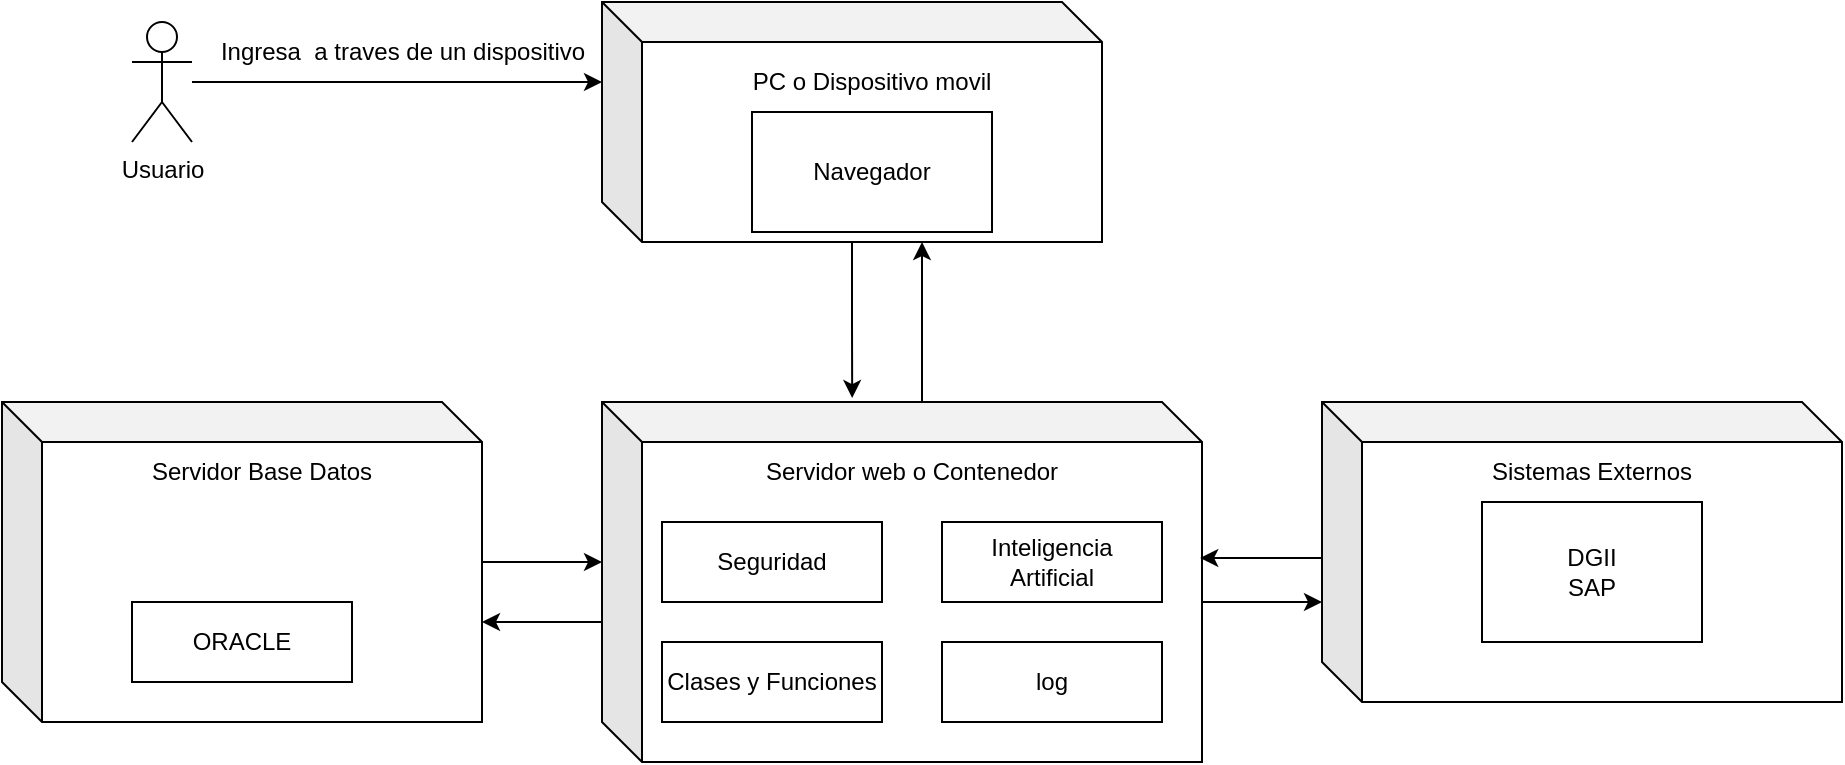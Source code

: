 <mxfile version="23.1.1" type="github">
  <diagram name="Page-1" id="SBumNpIL5f2dvw_bnWDl">
    <mxGraphModel dx="878" dy="514" grid="1" gridSize="10" guides="1" tooltips="1" connect="1" arrows="1" fold="1" page="1" pageScale="1" pageWidth="850" pageHeight="1100" math="0" shadow="0">
      <root>
        <mxCell id="0" />
        <mxCell id="1" parent="0" />
        <mxCell id="6Ylm1_fSuR9k7BhFqcKW-1" value="" style="shape=cube;whiteSpace=wrap;html=1;boundedLbl=1;backgroundOutline=1;darkOpacity=0.05;darkOpacity2=0.1;" vertex="1" parent="1">
          <mxGeometry x="310" y="100" width="250" height="120" as="geometry" />
        </mxCell>
        <mxCell id="6Ylm1_fSuR9k7BhFqcKW-2" value="Usuario" style="shape=umlActor;verticalLabelPosition=bottom;verticalAlign=top;html=1;outlineConnect=0;" vertex="1" parent="1">
          <mxGeometry x="75" y="110" width="30" height="60" as="geometry" />
        </mxCell>
        <mxCell id="6Ylm1_fSuR9k7BhFqcKW-3" style="edgeStyle=orthogonalEdgeStyle;rounded=0;orthogonalLoop=1;jettySize=auto;html=1;" edge="1" parent="1" source="6Ylm1_fSuR9k7BhFqcKW-2">
          <mxGeometry relative="1" as="geometry">
            <mxPoint x="310" y="140" as="targetPoint" />
            <Array as="points">
              <mxPoint x="310" y="140" />
            </Array>
          </mxGeometry>
        </mxCell>
        <mxCell id="6Ylm1_fSuR9k7BhFqcKW-4" value="PC o Dispositivo movil" style="text;html=1;strokeColor=none;fillColor=none;align=center;verticalAlign=middle;whiteSpace=wrap;rounded=0;" vertex="1" parent="1">
          <mxGeometry x="350" y="125" width="190" height="30" as="geometry" />
        </mxCell>
        <mxCell id="6Ylm1_fSuR9k7BhFqcKW-5" value="Navegador" style="rounded=0;whiteSpace=wrap;html=1;" vertex="1" parent="1">
          <mxGeometry x="385" y="155" width="120" height="60" as="geometry" />
        </mxCell>
        <mxCell id="6Ylm1_fSuR9k7BhFqcKW-23" value="" style="edgeStyle=orthogonalEdgeStyle;rounded=0;orthogonalLoop=1;jettySize=auto;html=1;" edge="1" parent="1" source="6Ylm1_fSuR9k7BhFqcKW-6" target="6Ylm1_fSuR9k7BhFqcKW-20">
          <mxGeometry relative="1" as="geometry">
            <Array as="points">
              <mxPoint x="630" y="400" />
              <mxPoint x="630" y="400" />
            </Array>
          </mxGeometry>
        </mxCell>
        <mxCell id="6Ylm1_fSuR9k7BhFqcKW-6" value="" style="shape=cube;whiteSpace=wrap;html=1;boundedLbl=1;backgroundOutline=1;darkOpacity=0.05;darkOpacity2=0.1;" vertex="1" parent="1">
          <mxGeometry x="310" y="300" width="300" height="180" as="geometry" />
        </mxCell>
        <mxCell id="6Ylm1_fSuR9k7BhFqcKW-7" value="Servidor web o Contenedor" style="text;html=1;strokeColor=none;fillColor=none;align=center;verticalAlign=middle;whiteSpace=wrap;rounded=0;" vertex="1" parent="1">
          <mxGeometry x="350" y="320" width="230" height="30" as="geometry" />
        </mxCell>
        <mxCell id="6Ylm1_fSuR9k7BhFqcKW-8" value="Seguridad" style="rounded=0;whiteSpace=wrap;html=1;" vertex="1" parent="1">
          <mxGeometry x="340" y="360" width="110" height="40" as="geometry" />
        </mxCell>
        <mxCell id="6Ylm1_fSuR9k7BhFqcKW-9" value="Clases y Funciones" style="rounded=0;whiteSpace=wrap;html=1;" vertex="1" parent="1">
          <mxGeometry x="340" y="420" width="110" height="40" as="geometry" />
        </mxCell>
        <mxCell id="6Ylm1_fSuR9k7BhFqcKW-10" value="Inteligencia &lt;br&gt;Artificial" style="rounded=0;whiteSpace=wrap;html=1;" vertex="1" parent="1">
          <mxGeometry x="480" y="360" width="110" height="40" as="geometry" />
        </mxCell>
        <mxCell id="6Ylm1_fSuR9k7BhFqcKW-11" value="log" style="rounded=0;whiteSpace=wrap;html=1;" vertex="1" parent="1">
          <mxGeometry x="480" y="420" width="110" height="40" as="geometry" />
        </mxCell>
        <mxCell id="6Ylm1_fSuR9k7BhFqcKW-12" style="edgeStyle=orthogonalEdgeStyle;rounded=0;orthogonalLoop=1;jettySize=auto;html=1;entryX=0.417;entryY=-0.011;entryDx=0;entryDy=0;entryPerimeter=0;" edge="1" parent="1" source="6Ylm1_fSuR9k7BhFqcKW-1" target="6Ylm1_fSuR9k7BhFqcKW-6">
          <mxGeometry relative="1" as="geometry" />
        </mxCell>
        <mxCell id="6Ylm1_fSuR9k7BhFqcKW-13" style="edgeStyle=orthogonalEdgeStyle;rounded=0;orthogonalLoop=1;jettySize=auto;html=1;" edge="1" parent="1" source="6Ylm1_fSuR9k7BhFqcKW-6">
          <mxGeometry relative="1" as="geometry">
            <mxPoint x="470" y="220" as="targetPoint" />
            <Array as="points">
              <mxPoint x="470" y="221" />
            </Array>
          </mxGeometry>
        </mxCell>
        <mxCell id="6Ylm1_fSuR9k7BhFqcKW-14" value="" style="shape=cube;whiteSpace=wrap;html=1;boundedLbl=1;backgroundOutline=1;darkOpacity=0.05;darkOpacity2=0.1;" vertex="1" parent="1">
          <mxGeometry x="10" y="300" width="240" height="160" as="geometry" />
        </mxCell>
        <mxCell id="6Ylm1_fSuR9k7BhFqcKW-15" value="Servidor Base Datos" style="text;html=1;strokeColor=none;fillColor=none;align=center;verticalAlign=middle;whiteSpace=wrap;rounded=0;" vertex="1" parent="1">
          <mxGeometry x="40" y="320" width="200" height="30" as="geometry" />
        </mxCell>
        <mxCell id="6Ylm1_fSuR9k7BhFqcKW-16" value="ORACLE" style="rounded=0;whiteSpace=wrap;html=1;" vertex="1" parent="1">
          <mxGeometry x="75" y="400" width="110" height="40" as="geometry" />
        </mxCell>
        <mxCell id="6Ylm1_fSuR9k7BhFqcKW-18" style="edgeStyle=orthogonalEdgeStyle;rounded=0;orthogonalLoop=1;jettySize=auto;html=1;" edge="1" parent="1" source="6Ylm1_fSuR9k7BhFqcKW-6">
          <mxGeometry relative="1" as="geometry">
            <mxPoint x="250" y="410" as="targetPoint" />
            <Array as="points">
              <mxPoint x="250" y="410" />
            </Array>
          </mxGeometry>
        </mxCell>
        <mxCell id="6Ylm1_fSuR9k7BhFqcKW-19" style="edgeStyle=orthogonalEdgeStyle;rounded=0;orthogonalLoop=1;jettySize=auto;html=1;entryX=0;entryY=0;entryDx=0;entryDy=80;entryPerimeter=0;" edge="1" parent="1" source="6Ylm1_fSuR9k7BhFqcKW-14" target="6Ylm1_fSuR9k7BhFqcKW-6">
          <mxGeometry relative="1" as="geometry" />
        </mxCell>
        <mxCell id="6Ylm1_fSuR9k7BhFqcKW-20" value="" style="shape=cube;whiteSpace=wrap;html=1;boundedLbl=1;backgroundOutline=1;darkOpacity=0.05;darkOpacity2=0.1;" vertex="1" parent="1">
          <mxGeometry x="670" y="300" width="260" height="150" as="geometry" />
        </mxCell>
        <mxCell id="6Ylm1_fSuR9k7BhFqcKW-21" value="Sistemas Externos" style="text;html=1;strokeColor=none;fillColor=none;align=center;verticalAlign=middle;whiteSpace=wrap;rounded=0;" vertex="1" parent="1">
          <mxGeometry x="690" y="320" width="230" height="30" as="geometry" />
        </mxCell>
        <mxCell id="6Ylm1_fSuR9k7BhFqcKW-22" value="DGII&lt;br&gt;SAP" style="rounded=0;whiteSpace=wrap;html=1;" vertex="1" parent="1">
          <mxGeometry x="750" y="350" width="110" height="70" as="geometry" />
        </mxCell>
        <mxCell id="6Ylm1_fSuR9k7BhFqcKW-24" style="edgeStyle=orthogonalEdgeStyle;rounded=0;orthogonalLoop=1;jettySize=auto;html=1;entryX=0.997;entryY=0.433;entryDx=0;entryDy=0;entryPerimeter=0;" edge="1" parent="1" source="6Ylm1_fSuR9k7BhFqcKW-20" target="6Ylm1_fSuR9k7BhFqcKW-6">
          <mxGeometry relative="1" as="geometry">
            <Array as="points">
              <mxPoint x="660" y="378" />
              <mxPoint x="660" y="378" />
            </Array>
          </mxGeometry>
        </mxCell>
        <mxCell id="6Ylm1_fSuR9k7BhFqcKW-25" value="Ingresa&amp;nbsp; a traves de un dispositivo" style="text;html=1;align=center;verticalAlign=middle;resizable=0;points=[];autosize=1;strokeColor=none;fillColor=none;" vertex="1" parent="1">
          <mxGeometry x="105" y="110" width="210" height="30" as="geometry" />
        </mxCell>
      </root>
    </mxGraphModel>
  </diagram>
</mxfile>
